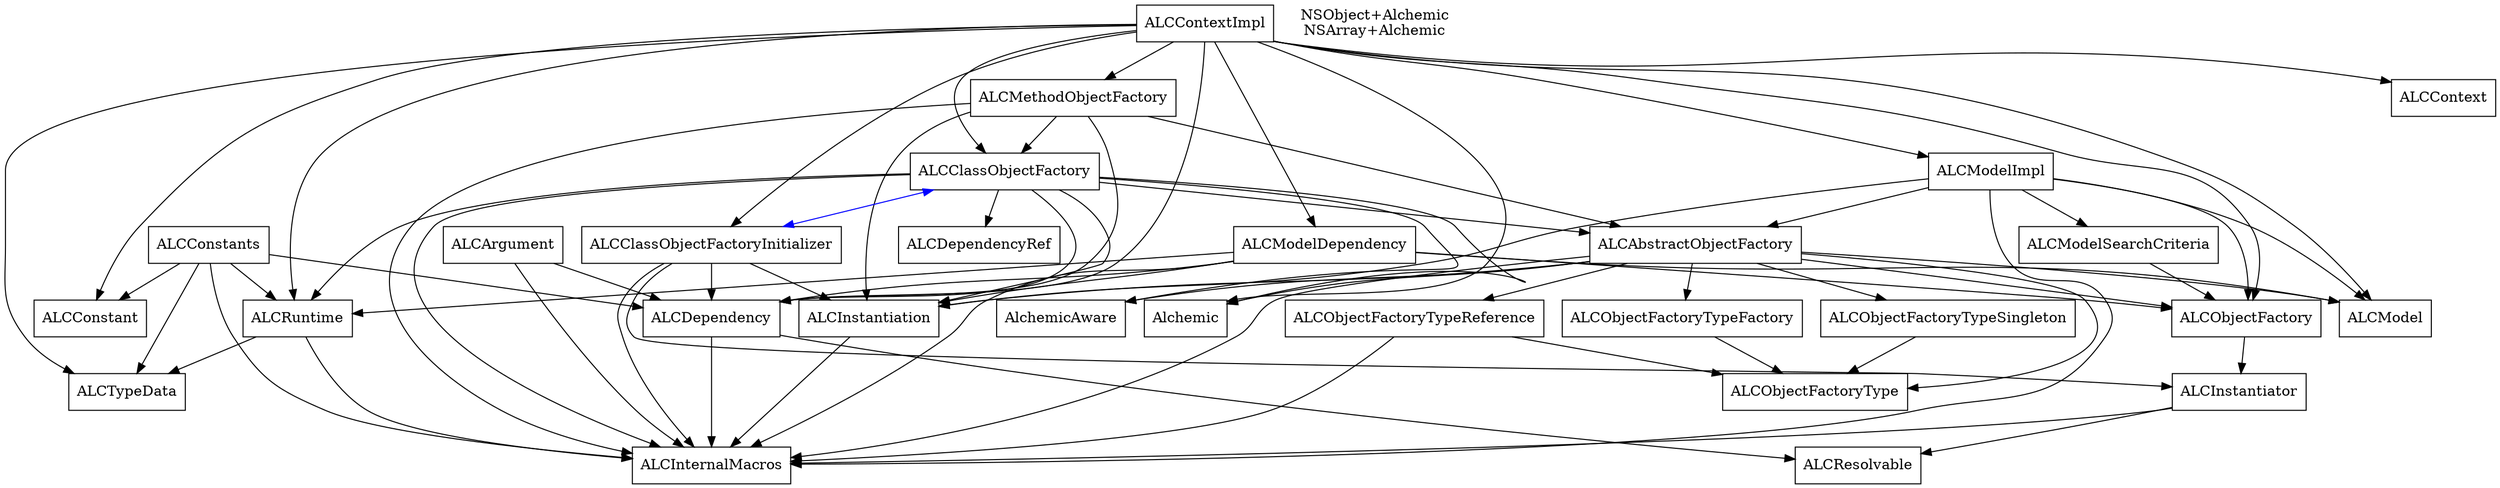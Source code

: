 digraph G {
	node [shape=box];
	"ALCConstant" -> {};
	"ALCObjectFactoryTypeFactory" -> "ALCObjectFactoryType";
	"ALCModel" -> {};
	"ALCObjectFactoryTypeSingleton" -> "ALCObjectFactoryType";
	"ALCRuntime" -> "ALCTypeData";
	"ALCRuntime" -> "ALCInternalMacros";
	"ALCContextImpl" -> "ALCMethodObjectFactory";
	"ALCContextImpl" -> "Alchemic";
	"ALCContextImpl" -> "ALCConstant";
	"ALCContextImpl" -> "ALCContext";
	"ALCContextImpl" -> "ALCObjectFactory";
	"ALCContextImpl" -> "ALCModelDependency";
	"ALCContextImpl" -> "ALCModel";
	"ALCContextImpl" -> "ALCClassObjectFactory";
	"ALCContextImpl" -> "ALCDependency";
	"ALCContextImpl" -> "ALCModelImpl";
	"ALCContextImpl" -> "ALCRuntime";
	"ALCContextImpl" -> "ALCClassObjectFactoryInitializer";
	"ALCContextImpl" -> "ALCTypeData";
	"ALCObjectFactoryType" -> {};
	"Alchemic" -> {};
	"ALCContext" -> {};
	"ALCClassObjectFactory" -> "Alchemic";
	"ALCClassObjectFactory" -> "ALCInstantiation";
	"ALCClassObjectFactory" -> "ALCInternalMacros";
	"ALCClassObjectFactory" -> "ALCDependencyRef";
	"ALCClassObjectFactory" -> "AlchemicAware";
	"ALCClassObjectFactory" -> "ALCDependency";
	"ALCClassObjectFactory" -> "ALCAbstractObjectFactory";
	"ALCClassObjectFactory" -> "ALCRuntime";
	"ALCAbstractObjectFactory" -> "AlchemicAware";
	"ALCAbstractObjectFactory" -> "Alchemic";
	"ALCAbstractObjectFactory" -> "ALCInstantiation";
	"ALCAbstractObjectFactory" -> "ALCInternalMacros";
	"ALCAbstractObjectFactory" -> "ALCObjectFactoryTypeFactory";
	"ALCAbstractObjectFactory" -> "ALCObjectFactoryTypeSingleton";
	"ALCAbstractObjectFactory" -> "ALCObjectFactory";
	"ALCAbstractObjectFactory" -> "ALCModel";
	"ALCAbstractObjectFactory" -> "ALCObjectFactoryTypeReference";
	"ALCAbstractObjectFactory" -> "ALCObjectFactoryType";
	"ALCClassObjectFactoryInitializer" -> "ALCInstantiator";
	"ALCClassObjectFactoryInitializer" -> "ALCInstantiation";
	"ALCClassObjectFactoryInitializer" -> "ALCInternalMacros";
	"ALCClassObjectFactoryInitializer" -> "ALCDependency";
	"ALCResolvable" -> {};
	"ALCInstantiator" -> "ALCResolvable";
	"ALCInstantiator" -> "ALCInternalMacros";
	"AlchemicAware" -> {};
	"ALCModelDependency" -> "ALCObjectFactory";
	"ALCModelDependency" -> "ALCInstantiation";
	"ALCModelDependency" -> "ALCInternalMacros";
	"ALCModelDependency" -> "ALCDependency";
	"ALCModelDependency" -> "ALCRuntime";
	"ALCModelDependency" -> "ALCModel";
	"ALCConstants" -> "ALCConstant";
	"ALCConstants" -> "ALCInternalMacros";
	"ALCConstants" -> "ALCDependency";
	"ALCConstants" -> "ALCRuntime";
	"ALCConstants" -> "ALCTypeData";
	"ALCDependency" -> "ALCResolvable";
	"ALCDependency" -> "ALCInternalMacros";
	"ALCArgument" -> "ALCDependency";
	"ALCArgument" -> "ALCInternalMacros";
	"ALCModelImpl" -> "ALCObjectFactory";
	"ALCModelImpl" -> "ALCModel";
	"ALCModelImpl" -> "ALCInternalMacros";
	"ALCModelImpl" -> "ALCModelSearchCriteria";
	"ALCModelImpl" -> "ALCAbstractObjectFactory";
	"ALCModelImpl" -> "ALCInstantiation";
	"ALCMethodObjectFactory" -> "ALCInstantiation";
	"ALCMethodObjectFactory" -> "ALCClassObjectFactory";
	"ALCMethodObjectFactory" -> "ALCInternalMacros";
	"ALCMethodObjectFactory" -> "ALCDependency";
	"ALCMethodObjectFactory" -> "ALCAbstractObjectFactory";
	"ALCDependencyRef" -> {};
	"ALCInstantiation" -> "ALCInternalMacros";
	"ALCInternalMacros" -> {};
	"ALCModelSearchCriteria" -> "ALCObjectFactory";
	"ALCObjectFactory" -> "ALCInstantiator";
	"ALCObjectFactoryTypeReference" -> "ALCInternalMacros";
	"ALCObjectFactoryTypeReference" -> "ALCObjectFactoryType";
	"ALCTypeData" -> {};
	
	
	edge [color=blue, dir=both];
	"ALCClassObjectFactory" -> "ALCClassObjectFactoryInitializer";
	
	edge [color=black];
	node [shape=plaintext];
	"Categories" [label="NSObject+Alchemic\nNSArray+Alchemic"];
}

